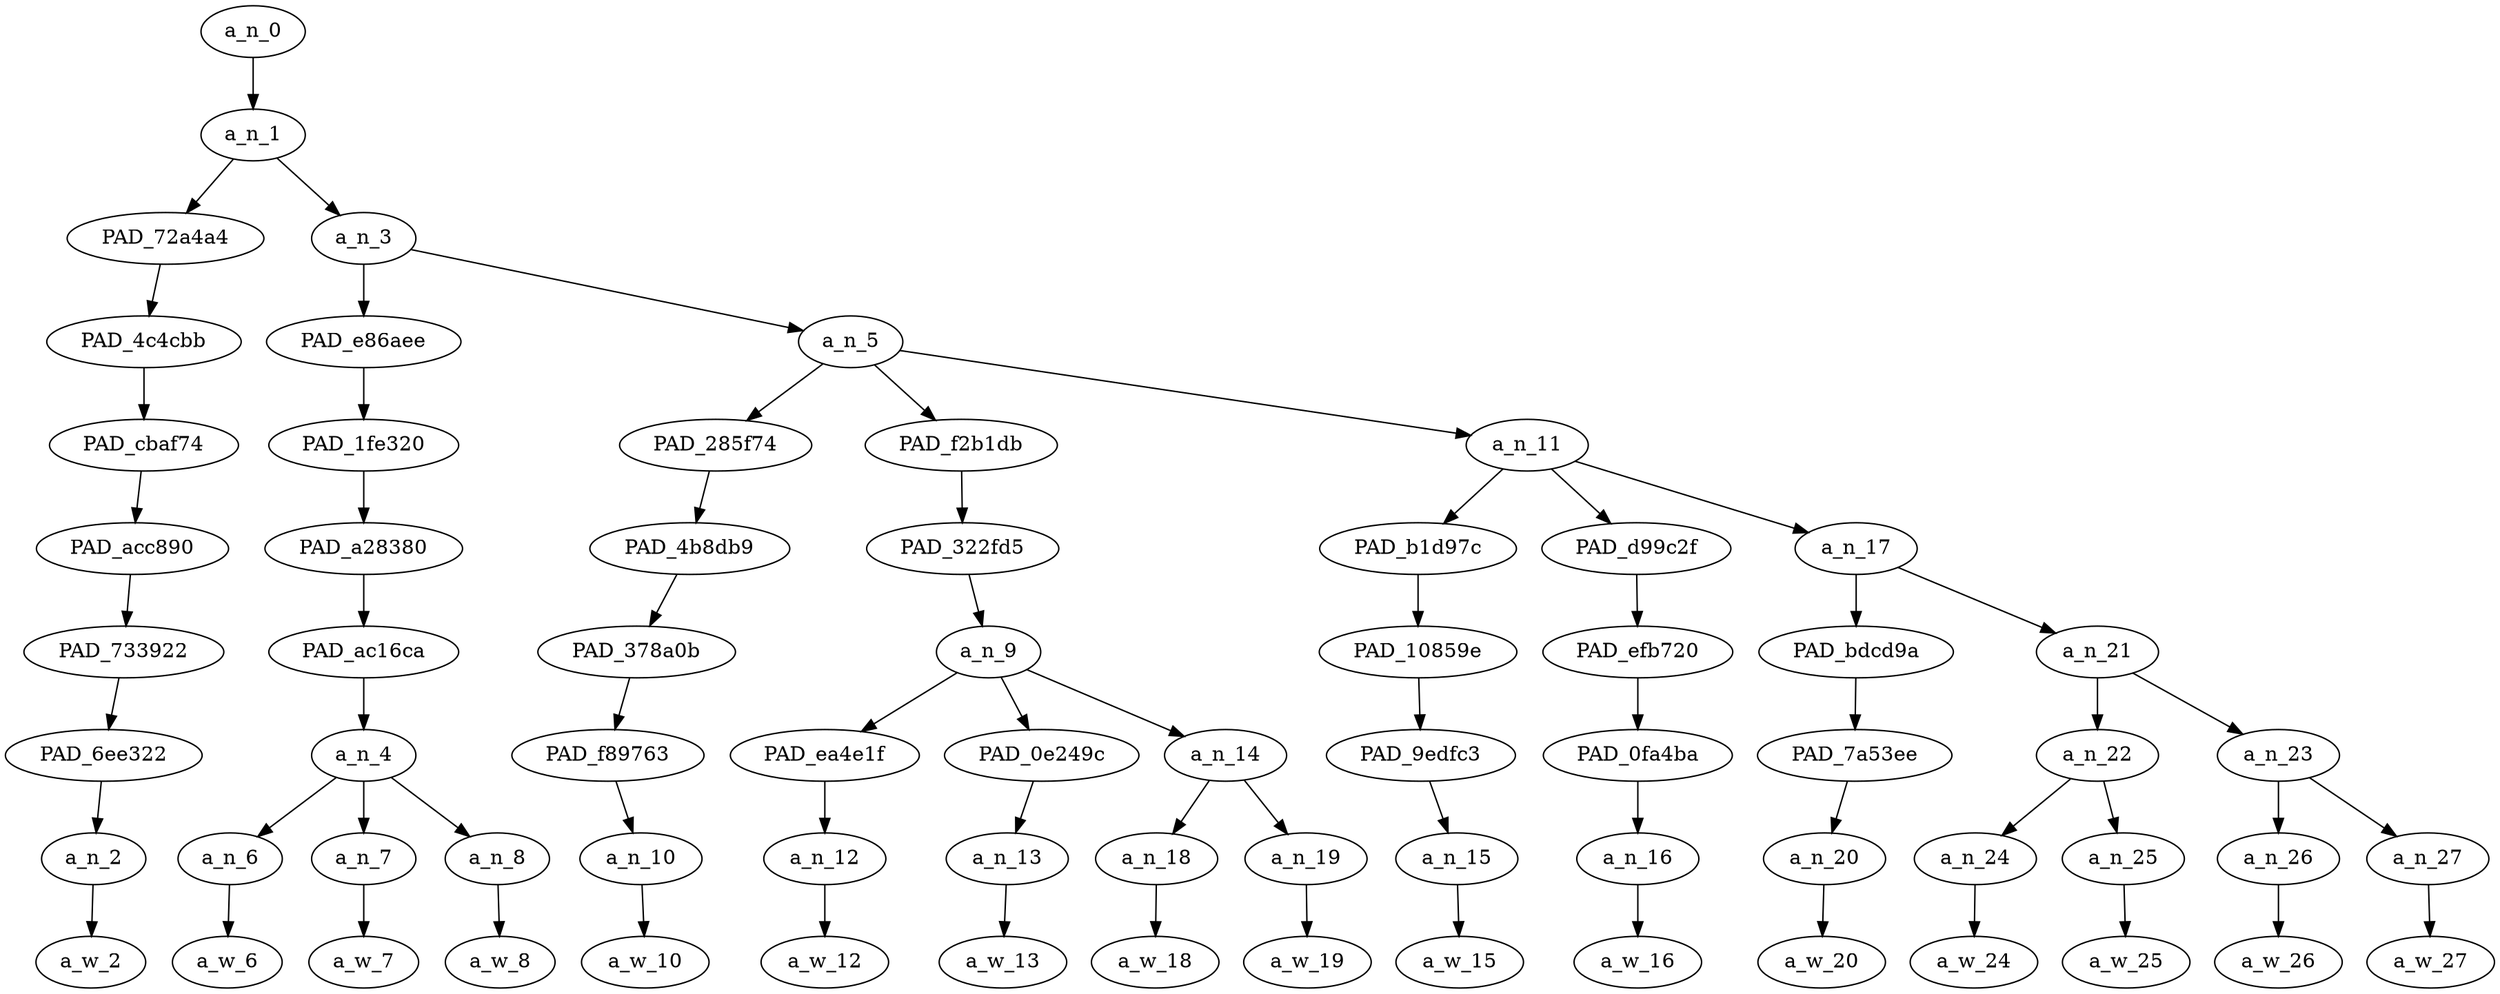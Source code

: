 strict digraph "" {
	a_n_0	[div_dir=1,
		index=0,
		level=9,
		pos="2.4652777777777777,9!",
		text_span="[0, 1, 2, 3, 4, 5, 6, 7, 8, 9, 10, 11, 12, 13, 14, 15]",
		value=0.99999999];
	a_n_1	[div_dir=1,
		index=0,
		level=8,
		pos="2.4652777777777777,8!",
		text_span="[0, 1, 2, 3, 4, 5, 6, 7, 8, 9, 10, 11, 12, 13, 14, 15]",
		value=0.99872517];
	a_n_0 -> a_n_1;
	PAD_72a4a4	[div_dir=1,
		index=0,
		level=7,
		pos="0.0,7!",
		text_span="[0]",
		value=0.04982572];
	a_n_1 -> PAD_72a4a4;
	a_n_3	[div_dir=1,
		index=1,
		level=7,
		pos="4.930555555555555,7!",
		text_span="[1, 2, 3, 4, 5, 6, 7, 8, 9, 10, 11, 12, 13, 14, 15]",
		value=0.94762464];
	a_n_1 -> a_n_3;
	PAD_4c4cbb	[div_dir=1,
		index=0,
		level=6,
		pos="0.0,6!",
		text_span="[0]",
		value=0.04982572];
	PAD_72a4a4 -> PAD_4c4cbb;
	PAD_cbaf74	[div_dir=1,
		index=0,
		level=5,
		pos="0.0,5!",
		text_span="[0]",
		value=0.04982572];
	PAD_4c4cbb -> PAD_cbaf74;
	PAD_acc890	[div_dir=1,
		index=0,
		level=4,
		pos="0.0,4!",
		text_span="[0]",
		value=0.04982572];
	PAD_cbaf74 -> PAD_acc890;
	PAD_733922	[div_dir=1,
		index=0,
		level=3,
		pos="0.0,3!",
		text_span="[0]",
		value=0.04982572];
	PAD_acc890 -> PAD_733922;
	PAD_6ee322	[div_dir=1,
		index=0,
		level=2,
		pos="0.0,2!",
		text_span="[0]",
		value=0.04982572];
	PAD_733922 -> PAD_6ee322;
	a_n_2	[div_dir=1,
		index=0,
		level=1,
		pos="0.0,1!",
		text_span="[0]",
		value=0.04982572];
	PAD_6ee322 -> a_n_2;
	a_w_2	[div_dir=0,
		index=0,
		level=0,
		pos="0,0!",
		text_span="[0]",
		value=fuck];
	a_n_2 -> a_w_2;
	PAD_e86aee	[div_dir=1,
		index=1,
		level=6,
		pos="2.0,6!",
		text_span="[1, 2, 3]",
		value=0.35914426];
	a_n_3 -> PAD_e86aee;
	a_n_5	[div_dir=1,
		index=2,
		level=6,
		pos="7.861111111111111,6!",
		text_span="[4, 5, 6, 7, 8, 9, 10, 11, 12, 13, 14, 15]",
		value=0.58724700];
	a_n_3 -> a_n_5;
	PAD_1fe320	[div_dir=1,
		index=1,
		level=5,
		pos="2.0,5!",
		text_span="[1, 2, 3]",
		value=0.35914426];
	PAD_e86aee -> PAD_1fe320;
	PAD_a28380	[div_dir=1,
		index=1,
		level=4,
		pos="2.0,4!",
		text_span="[1, 2, 3]",
		value=0.35914426];
	PAD_1fe320 -> PAD_a28380;
	PAD_ac16ca	[div_dir=1,
		index=1,
		level=3,
		pos="2.0,3!",
		text_span="[1, 2, 3]",
		value=0.35914426];
	PAD_a28380 -> PAD_ac16ca;
	a_n_4	[div_dir=1,
		index=1,
		level=2,
		pos="2.0,2!",
		text_span="[1, 2, 3]",
		value=0.35914426];
	PAD_ac16ca -> a_n_4;
	a_n_6	[div_dir=1,
		index=1,
		level=1,
		pos="1.0,1!",
		text_span="[1]",
		value=0.05931874];
	a_n_4 -> a_n_6;
	a_n_7	[div_dir=1,
		index=2,
		level=1,
		pos="2.0,1!",
		text_span="[2]",
		value=0.20296540];
	a_n_4 -> a_n_7;
	a_n_8	[div_dir=1,
		index=3,
		level=1,
		pos="3.0,1!",
		text_span="[3]",
		value=0.09517943];
	a_n_4 -> a_n_8;
	a_w_6	[div_dir=0,
		index=1,
		level=0,
		pos="1,0!",
		text_span="[1]",
		value=that];
	a_n_6 -> a_w_6;
	a_w_7	[div_dir=0,
		index=2,
		level=0,
		pos="2,0!",
		text_span="[2]",
		value=towelhead];
	a_n_7 -> a_w_7;
	a_w_8	[div_dir=0,
		index=3,
		level=0,
		pos="3,0!",
		text_span="[3]",
		value=terrorist];
	a_n_8 -> a_w_8;
	PAD_285f74	[div_dir=-1,
		index=3,
		level=5,
		pos="8.0,5!",
		text_span="[8]",
		value=0.03236546];
	a_n_5 -> PAD_285f74;
	PAD_f2b1db	[div_dir=1,
		index=2,
		level=5,
		pos="5.166666666666667,5!",
		text_span="[4, 5, 6, 7]",
		value=0.17202461];
	a_n_5 -> PAD_f2b1db;
	a_n_11	[div_dir=1,
		index=4,
		level=5,
		pos="10.416666666666666,5!",
		text_span="[9, 10, 11, 12, 13, 14, 15]",
		value=0.38236857];
	a_n_5 -> a_n_11;
	PAD_4b8db9	[div_dir=-1,
		index=3,
		level=4,
		pos="8.0,4!",
		text_span="[8]",
		value=0.03236546];
	PAD_285f74 -> PAD_4b8db9;
	PAD_378a0b	[div_dir=-1,
		index=3,
		level=3,
		pos="8.0,3!",
		text_span="[8]",
		value=0.03236546];
	PAD_4b8db9 -> PAD_378a0b;
	PAD_f89763	[div_dir=-1,
		index=5,
		level=2,
		pos="8.0,2!",
		text_span="[8]",
		value=0.03236546];
	PAD_378a0b -> PAD_f89763;
	a_n_10	[div_dir=-1,
		index=8,
		level=1,
		pos="8.0,1!",
		text_span="[8]",
		value=0.03236546];
	PAD_f89763 -> a_n_10;
	a_w_10	[div_dir=0,
		index=8,
		level=0,
		pos="8,0!",
		text_span="[8]",
		value=and];
	a_n_10 -> a_w_10;
	PAD_322fd5	[div_dir=1,
		index=2,
		level=4,
		pos="5.166666666666667,4!",
		text_span="[4, 5, 6, 7]",
		value=0.17202461];
	PAD_f2b1db -> PAD_322fd5;
	a_n_9	[div_dir=1,
		index=2,
		level=3,
		pos="5.166666666666667,3!",
		text_span="[4, 5, 6, 7]",
		value=0.17202461];
	PAD_322fd5 -> a_n_9;
	PAD_ea4e1f	[div_dir=1,
		index=2,
		level=2,
		pos="4.0,2!",
		text_span="[4]",
		value=0.06208959];
	a_n_9 -> PAD_ea4e1f;
	PAD_0e249c	[div_dir=1,
		index=3,
		level=2,
		pos="5.0,2!",
		text_span="[5]",
		value=0.03605508];
	a_n_9 -> PAD_0e249c;
	a_n_14	[div_dir=1,
		index=4,
		level=2,
		pos="6.5,2!",
		text_span="[6, 7]",
		value=0.07359587];
	a_n_9 -> a_n_14;
	a_n_12	[div_dir=1,
		index=4,
		level=1,
		pos="4.0,1!",
		text_span="[4]",
		value=0.06208959];
	PAD_ea4e1f -> a_n_12;
	a_w_12	[div_dir=0,
		index=4,
		level=0,
		pos="4,0!",
		text_span="[4]",
		value=ship];
	a_n_12 -> a_w_12;
	a_n_13	[div_dir=1,
		index=5,
		level=1,
		pos="5.0,1!",
		text_span="[5]",
		value=0.03605508];
	PAD_0e249c -> a_n_13;
	a_w_13	[div_dir=0,
		index=5,
		level=0,
		pos="5,0!",
		text_span="[5]",
		value=him];
	a_n_13 -> a_w_13;
	a_n_18	[div_dir=1,
		index=6,
		level=1,
		pos="6.0,1!",
		text_span="[6]",
		value=0.02907235];
	a_n_14 -> a_n_18;
	a_n_19	[div_dir=-1,
		index=7,
		level=1,
		pos="7.0,1!",
		text_span="[7]",
		value=0.04449656];
	a_n_14 -> a_n_19;
	a_w_18	[div_dir=0,
		index=6,
		level=0,
		pos="6,0!",
		text_span="[6]",
		value=to];
	a_n_18 -> a_w_18;
	a_w_19	[div_dir=0,
		index=7,
		level=0,
		pos="7,0!",
		text_span="[7]",
		value=syria];
	a_n_19 -> a_w_19;
	PAD_b1d97c	[div_dir=1,
		index=4,
		level=4,
		pos="9.0,4!",
		text_span="[9]",
		value=0.03158342];
	a_n_11 -> PAD_b1d97c;
	PAD_d99c2f	[div_dir=-1,
		index=5,
		level=4,
		pos="10.0,4!",
		text_span="[10]",
		value=0.03040003];
	a_n_11 -> PAD_d99c2f;
	a_n_17	[div_dir=1,
		index=6,
		level=4,
		pos="12.25,4!",
		text_span="[11, 12, 13, 14, 15]",
		value=0.31993609];
	a_n_11 -> a_n_17;
	PAD_10859e	[div_dir=1,
		index=4,
		level=3,
		pos="9.0,3!",
		text_span="[9]",
		value=0.03158342];
	PAD_b1d97c -> PAD_10859e;
	PAD_9edfc3	[div_dir=1,
		index=6,
		level=2,
		pos="9.0,2!",
		text_span="[9]",
		value=0.03158342];
	PAD_10859e -> PAD_9edfc3;
	a_n_15	[div_dir=1,
		index=9,
		level=1,
		pos="9.0,1!",
		text_span="[9]",
		value=0.03158342];
	PAD_9edfc3 -> a_n_15;
	a_w_15	[div_dir=0,
		index=9,
		level=0,
		pos="9,0!",
		text_span="[9]",
		value=drop];
	a_n_15 -> a_w_15;
	PAD_efb720	[div_dir=-1,
		index=5,
		level=3,
		pos="10.0,3!",
		text_span="[10]",
		value=0.03040003];
	PAD_d99c2f -> PAD_efb720;
	PAD_0fa4ba	[div_dir=-1,
		index=7,
		level=2,
		pos="10.0,2!",
		text_span="[10]",
		value=0.03040003];
	PAD_efb720 -> PAD_0fa4ba;
	a_n_16	[div_dir=-1,
		index=10,
		level=1,
		pos="10.0,1!",
		text_span="[10]",
		value=0.03040003];
	PAD_0fa4ba -> a_n_16;
	a_w_16	[div_dir=0,
		index=10,
		level=0,
		pos="10,0!",
		text_span="[10]",
		value=him1];
	a_n_16 -> a_w_16;
	PAD_bdcd9a	[div_dir=1,
		index=6,
		level=3,
		pos="11.0,3!",
		text_span="[11]",
		value=0.03007019];
	a_n_17 -> PAD_bdcd9a;
	a_n_21	[div_dir=1,
		index=7,
		level=3,
		pos="13.5,3!",
		text_span="[12, 13, 14, 15]",
		value=0.28940331];
	a_n_17 -> a_n_21;
	PAD_7a53ee	[div_dir=1,
		index=8,
		level=2,
		pos="11.0,2!",
		text_span="[11]",
		value=0.03007019];
	PAD_bdcd9a -> PAD_7a53ee;
	a_n_20	[div_dir=1,
		index=11,
		level=1,
		pos="11.0,1!",
		text_span="[11]",
		value=0.03007019];
	PAD_7a53ee -> a_n_20;
	a_w_20	[div_dir=0,
		index=11,
		level=0,
		pos="11,0!",
		text_span="[11]",
		value=off];
	a_n_20 -> a_w_20;
	a_n_22	[div_dir=1,
		index=9,
		level=2,
		pos="12.5,2!",
		text_span="[12, 13]",
		value=0.08034642];
	a_n_21 -> a_n_22;
	a_n_23	[div_dir=1,
		index=10,
		level=2,
		pos="14.5,2!",
		text_span="[14, 15]",
		value=0.20857508];
	a_n_21 -> a_n_23;
	a_n_24	[div_dir=1,
		index=12,
		level=1,
		pos="12.0,1!",
		text_span="[12]",
		value=0.03075488];
	a_n_22 -> a_n_24;
	a_n_25	[div_dir=-1,
		index=13,
		level=1,
		pos="13.0,1!",
		text_span="[13]",
		value=0.04957936];
	a_n_22 -> a_n_25;
	a_w_24	[div_dir=0,
		index=12,
		level=0,
		pos="12,0!",
		text_span="[12]",
		value=a];
	a_n_24 -> a_w_24;
	a_w_25	[div_dir=0,
		index=13,
		level=0,
		pos="13,0!",
		text_span="[13]",
		value=building];
	a_n_25 -> a_w_25;
	a_n_26	[div_dir=1,
		index=14,
		level=1,
		pos="14.0,1!",
		text_span="[14]",
		value=0.05199529];
	a_n_23 -> a_n_26;
	a_n_27	[div_dir=1,
		index=15,
		level=1,
		pos="15.0,1!",
		text_span="[15]",
		value=0.15597626];
	a_n_23 -> a_n_27;
	a_w_26	[div_dir=0,
		index=14,
		level=0,
		pos="14,0!",
		text_span="[14]",
		value=fucking];
	a_n_26 -> a_w_26;
	a_w_27	[div_dir=0,
		index=15,
		level=0,
		pos="15,0!",
		text_span="[15]",
		value=cuck];
	a_n_27 -> a_w_27;
}
